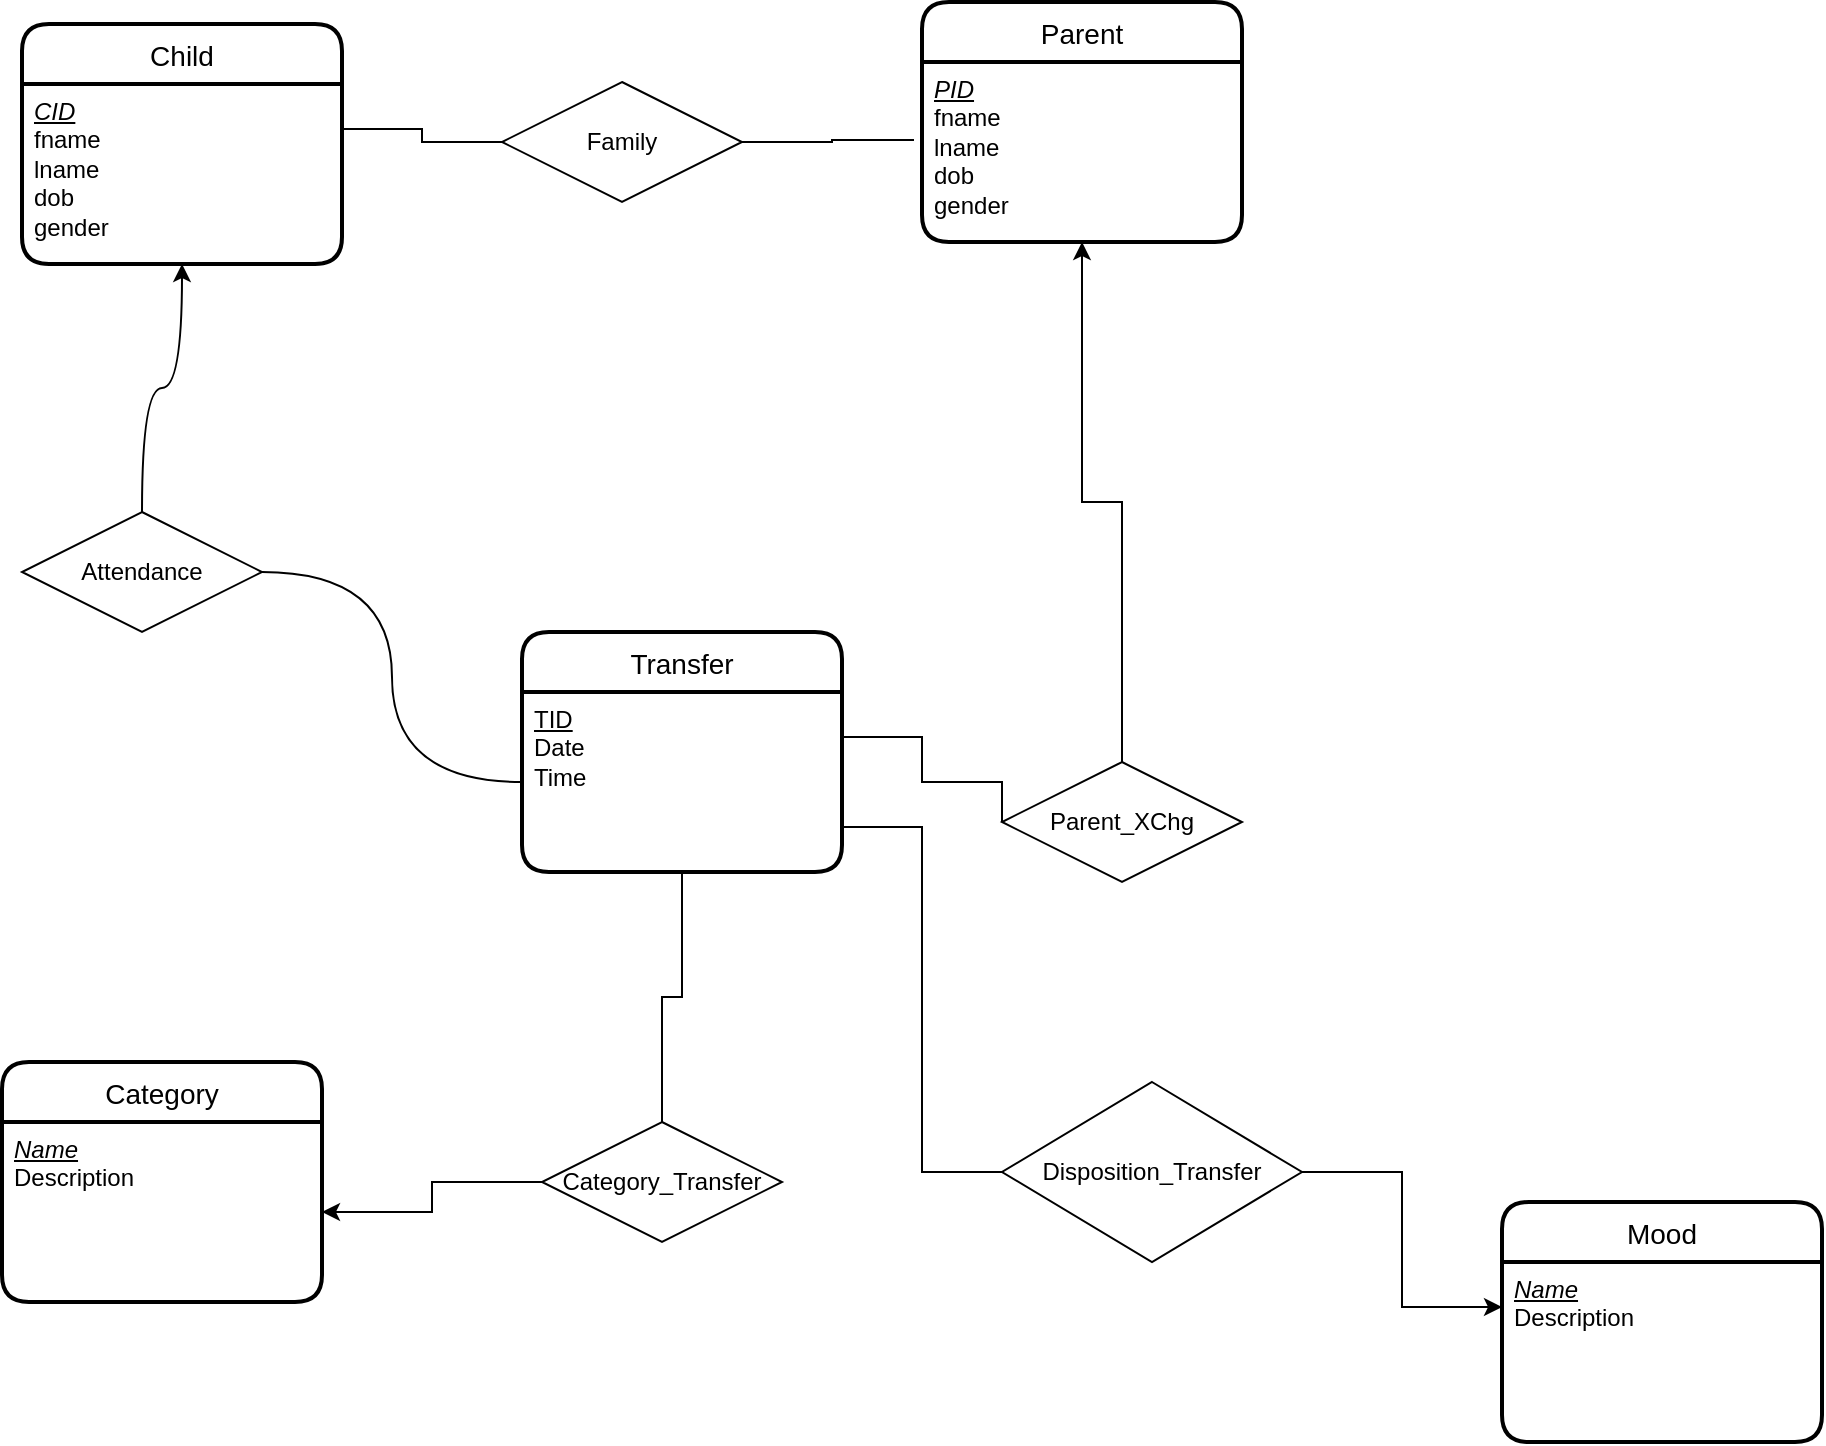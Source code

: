 <mxfile version="14.6.13" type="device"><diagram name="Page-1" id="e56a1550-8fbb-45ad-956c-1786394a9013"><mxGraphModel dx="1422" dy="822" grid="1" gridSize="10" guides="1" tooltips="1" connect="1" arrows="1" fold="1" page="1" pageScale="1" pageWidth="1100" pageHeight="850" background="none" math="0" shadow="0"><root><mxCell id="0"/><mxCell id="1" parent="0"/><mxCell id="1pBVELFFVk_Cc02W_LyA-74" value="Child" style="swimlane;childLayout=stackLayout;horizontal=1;startSize=30;horizontalStack=0;rounded=1;fontSize=14;fontStyle=0;strokeWidth=2;resizeParent=0;resizeLast=1;shadow=0;dashed=0;align=center;" parent="1" vertex="1"><mxGeometry x="70" y="121" width="160" height="120" as="geometry"/></mxCell><mxCell id="1pBVELFFVk_Cc02W_LyA-75" value="&lt;u&gt;&lt;i&gt;CID&lt;/i&gt;&lt;/u&gt;&lt;br&gt;fname&lt;br&gt;lname&lt;br&gt;dob&lt;br&gt;gender" style="align=left;strokeColor=none;fillColor=none;spacingLeft=4;fontSize=12;verticalAlign=top;resizable=0;rotatable=0;part=1;fontStyle=0;html=1;" parent="1pBVELFFVk_Cc02W_LyA-74" vertex="1"><mxGeometry y="30" width="160" height="90" as="geometry"/></mxCell><mxCell id="1pBVELFFVk_Cc02W_LyA-76" value="Parent" style="swimlane;childLayout=stackLayout;horizontal=1;startSize=30;horizontalStack=0;rounded=1;fontSize=14;fontStyle=0;strokeWidth=2;resizeParent=0;resizeLast=1;shadow=0;dashed=0;align=center;" parent="1" vertex="1"><mxGeometry x="520" y="110" width="160" height="120" as="geometry"/></mxCell><mxCell id="1pBVELFFVk_Cc02W_LyA-77" value="&lt;u&gt;&lt;i&gt;PID&lt;/i&gt;&lt;/u&gt;&lt;br&gt;fname&lt;br&gt;lname&lt;br&gt;dob&lt;br&gt;gender" style="align=left;strokeColor=none;fillColor=none;spacingLeft=4;fontSize=12;verticalAlign=top;resizable=0;rotatable=0;part=1;horizontal=1;html=1;" parent="1pBVELFFVk_Cc02W_LyA-76" vertex="1"><mxGeometry y="30" width="160" height="90" as="geometry"/></mxCell><mxCell id="1pBVELFFVk_Cc02W_LyA-79" style="edgeStyle=orthogonalEdgeStyle;rounded=0;orthogonalLoop=1;jettySize=auto;html=1;entryX=-0.025;entryY=0.433;entryDx=0;entryDy=0;entryPerimeter=0;endArrow=none;endFill=0;" parent="1" source="1pBVELFFVk_Cc02W_LyA-78" target="1pBVELFFVk_Cc02W_LyA-77" edge="1"><mxGeometry relative="1" as="geometry"><mxPoint x="440" y="200" as="targetPoint"/></mxGeometry></mxCell><mxCell id="1pBVELFFVk_Cc02W_LyA-80" style="edgeStyle=orthogonalEdgeStyle;rounded=0;orthogonalLoop=1;jettySize=auto;html=1;exitX=0;exitY=0.5;exitDx=0;exitDy=0;entryX=1;entryY=0.25;entryDx=0;entryDy=0;endArrow=none;endFill=0;" parent="1" source="1pBVELFFVk_Cc02W_LyA-78" target="1pBVELFFVk_Cc02W_LyA-75" edge="1"><mxGeometry relative="1" as="geometry"/></mxCell><mxCell id="1pBVELFFVk_Cc02W_LyA-78" value="Family" style="shape=rhombus;double=0;perimeter=rhombusPerimeter;whiteSpace=wrap;html=1;align=center;strokeWidth=1;" parent="1" vertex="1"><mxGeometry x="310" y="150" width="120" height="60" as="geometry"/></mxCell><mxCell id="1pBVELFFVk_Cc02W_LyA-88" value="" style="edgeStyle=orthogonalEdgeStyle;rounded=0;orthogonalLoop=1;jettySize=auto;html=1;endArrow=classic;endFill=1;" parent="1" source="1pBVELFFVk_Cc02W_LyA-86" target="1pBVELFFVk_Cc02W_LyA-77" edge="1"><mxGeometry relative="1" as="geometry"/></mxCell><mxCell id="1pBVELFFVk_Cc02W_LyA-89" style="edgeStyle=orthogonalEdgeStyle;rounded=0;orthogonalLoop=1;jettySize=auto;html=1;exitX=0;exitY=0.5;exitDx=0;exitDy=0;entryX=1;entryY=0.25;entryDx=0;entryDy=0;endArrow=none;endFill=0;" parent="1" source="1pBVELFFVk_Cc02W_LyA-86" target="qwFwdH_jEibGnzsKQoEH-23" edge="1"><mxGeometry relative="1" as="geometry"><mxPoint x="510" y="500" as="targetPoint"/><Array as="points"><mxPoint x="560" y="500"/><mxPoint x="520" y="500"/><mxPoint x="520" y="478"/></Array></mxGeometry></mxCell><mxCell id="1pBVELFFVk_Cc02W_LyA-86" value="Parent_XChg" style="shape=rhombus;double=0;perimeter=rhombusPerimeter;whiteSpace=wrap;html=1;align=center;strokeWidth=1;" parent="1" vertex="1"><mxGeometry x="560" y="490" width="120" height="60" as="geometry"/></mxCell><mxCell id="1pBVELFFVk_Cc02W_LyA-92" style="edgeStyle=orthogonalEdgeStyle;orthogonalLoop=1;jettySize=auto;html=1;endArrow=none;endFill=0;strokeColor=none;curved=1;entryX=0;entryY=0.5;entryDx=0;entryDy=0;" parent="1" source="1pBVELFFVk_Cc02W_LyA-91" edge="1"><mxGeometry relative="1" as="geometry"><mxPoint x="310" y="520" as="targetPoint"/><Array as="points"><mxPoint x="150" y="520"/></Array></mxGeometry></mxCell><mxCell id="1pBVELFFVk_Cc02W_LyA-93" style="edgeStyle=orthogonalEdgeStyle;curved=1;orthogonalLoop=1;jettySize=auto;html=1;entryX=0;entryY=0.5;entryDx=0;entryDy=0;endArrow=none;endFill=0;" parent="1" source="1pBVELFFVk_Cc02W_LyA-91" target="qwFwdH_jEibGnzsKQoEH-23" edge="1"><mxGeometry relative="1" as="geometry"><mxPoint x="300" y="500" as="targetPoint"/></mxGeometry></mxCell><mxCell id="1pBVELFFVk_Cc02W_LyA-94" style="edgeStyle=orthogonalEdgeStyle;curved=1;orthogonalLoop=1;jettySize=auto;html=1;exitX=0.5;exitY=0;exitDx=0;exitDy=0;entryX=0.5;entryY=1;entryDx=0;entryDy=0;endArrow=classic;endFill=1;" parent="1" source="1pBVELFFVk_Cc02W_LyA-91" target="1pBVELFFVk_Cc02W_LyA-75" edge="1"><mxGeometry relative="1" as="geometry"/></mxCell><mxCell id="1pBVELFFVk_Cc02W_LyA-91" value="Attendance" style="shape=rhombus;double=0;perimeter=rhombusPerimeter;whiteSpace=wrap;html=1;align=center;strokeWidth=1;" parent="1" vertex="1"><mxGeometry x="70" y="365" width="120" height="60" as="geometry"/></mxCell><mxCell id="8BoJ87twGaf7Rsv-Iqkg-1" value="Category" style="swimlane;childLayout=stackLayout;horizontal=1;startSize=30;horizontalStack=0;rounded=1;fontSize=14;fontStyle=0;strokeWidth=2;resizeParent=0;resizeLast=1;shadow=0;dashed=0;align=center;" parent="1" vertex="1"><mxGeometry x="60" y="640" width="160" height="120" as="geometry"/></mxCell><mxCell id="8BoJ87twGaf7Rsv-Iqkg-2" value="&lt;u&gt;&lt;i&gt;Name&lt;/i&gt;&lt;/u&gt;&lt;br&gt;Description" style="align=left;strokeColor=none;fillColor=none;spacingLeft=4;fontSize=12;verticalAlign=top;resizable=0;rotatable=0;part=1;fontStyle=0;html=1;" parent="8BoJ87twGaf7Rsv-Iqkg-1" vertex="1"><mxGeometry y="30" width="160" height="90" as="geometry"/></mxCell><mxCell id="8BoJ87twGaf7Rsv-Iqkg-5" style="edgeStyle=orthogonalEdgeStyle;rounded=0;orthogonalLoop=1;jettySize=auto;html=1;exitX=0.5;exitY=0;exitDx=0;exitDy=0;strokeWidth=1;endArrow=none;endFill=0;entryX=0.5;entryY=1;entryDx=0;entryDy=0;" parent="1" source="8BoJ87twGaf7Rsv-Iqkg-3" target="qwFwdH_jEibGnzsKQoEH-23" edge="1"><mxGeometry relative="1" as="geometry"><mxPoint x="410" y="676" as="sourcePoint"/><mxPoint x="405" y="570" as="targetPoint"/></mxGeometry></mxCell><mxCell id="8BoJ87twGaf7Rsv-Iqkg-57" style="edgeStyle=orthogonalEdgeStyle;rounded=0;orthogonalLoop=1;jettySize=auto;html=1;exitX=0;exitY=0.5;exitDx=0;exitDy=0;entryX=1;entryY=0.5;entryDx=0;entryDy=0;endArrow=classic;endFill=1;strokeWidth=1;" parent="1" source="8BoJ87twGaf7Rsv-Iqkg-3" target="8BoJ87twGaf7Rsv-Iqkg-2" edge="1"><mxGeometry relative="1" as="geometry"/></mxCell><mxCell id="8BoJ87twGaf7Rsv-Iqkg-3" value="Category_Transfer" style="shape=rhombus;double=0;perimeter=rhombusPerimeter;whiteSpace=wrap;html=1;align=center;strokeWidth=1;" parent="1" vertex="1"><mxGeometry x="330" y="670" width="120" height="60" as="geometry"/></mxCell><mxCell id="8BoJ87twGaf7Rsv-Iqkg-45" value="Mood" style="swimlane;childLayout=stackLayout;horizontal=1;startSize=30;horizontalStack=0;rounded=1;fontSize=14;fontStyle=0;strokeWidth=2;resizeParent=0;resizeLast=1;shadow=0;dashed=0;align=center;" parent="1" vertex="1"><mxGeometry x="810" y="710" width="160" height="120" as="geometry"/></mxCell><mxCell id="8BoJ87twGaf7Rsv-Iqkg-46" value="&lt;u&gt;&lt;i&gt;Name&lt;/i&gt;&lt;/u&gt;&lt;br&gt;Description" style="align=left;strokeColor=none;fillColor=none;spacingLeft=4;fontSize=12;verticalAlign=top;resizable=0;rotatable=0;part=1;fontStyle=0;html=1;" parent="8BoJ87twGaf7Rsv-Iqkg-45" vertex="1"><mxGeometry y="30" width="160" height="90" as="geometry"/></mxCell><mxCell id="8BoJ87twGaf7Rsv-Iqkg-50" style="edgeStyle=orthogonalEdgeStyle;rounded=0;orthogonalLoop=1;jettySize=auto;html=1;exitX=1;exitY=0.5;exitDx=0;exitDy=0;entryX=0;entryY=0.25;entryDx=0;entryDy=0;endArrow=classic;endFill=1;strokeWidth=1;" parent="1" source="8BoJ87twGaf7Rsv-Iqkg-48" target="8BoJ87twGaf7Rsv-Iqkg-46" edge="1"><mxGeometry relative="1" as="geometry"/></mxCell><mxCell id="8BoJ87twGaf7Rsv-Iqkg-48" value="Disposition_Transfer" style="shape=rhombus;double=0;perimeter=rhombusPerimeter;whiteSpace=wrap;html=1;align=center;strokeWidth=1;" parent="1" vertex="1"><mxGeometry x="560" y="650" width="150" height="90" as="geometry"/></mxCell><mxCell id="8BoJ87twGaf7Rsv-Iqkg-49" style="edgeStyle=orthogonalEdgeStyle;rounded=0;orthogonalLoop=1;jettySize=auto;html=1;exitX=1;exitY=0.75;exitDx=0;exitDy=0;entryX=0;entryY=0.5;entryDx=0;entryDy=0;endArrow=none;endFill=0;strokeWidth=1;" parent="1" source="qwFwdH_jEibGnzsKQoEH-23" target="8BoJ87twGaf7Rsv-Iqkg-48" edge="1"><mxGeometry relative="1" as="geometry"><mxPoint x="510" y="570" as="sourcePoint"/></mxGeometry></mxCell><mxCell id="qwFwdH_jEibGnzsKQoEH-22" value="Transfer" style="swimlane;childLayout=stackLayout;horizontal=1;startSize=30;horizontalStack=0;rounded=1;fontSize=14;fontStyle=0;strokeWidth=2;resizeParent=0;resizeLast=1;shadow=0;dashed=0;align=center;" vertex="1" parent="1"><mxGeometry x="320" y="425" width="160" height="120" as="geometry"/></mxCell><mxCell id="qwFwdH_jEibGnzsKQoEH-23" value="&lt;u&gt;TID&lt;/u&gt;&lt;br&gt;Date&lt;br&gt;Time" style="align=left;strokeColor=none;fillColor=none;spacingLeft=4;fontSize=12;verticalAlign=top;resizable=0;rotatable=0;part=1;html=1;" vertex="1" parent="qwFwdH_jEibGnzsKQoEH-22"><mxGeometry y="30" width="160" height="90" as="geometry"/></mxCell></root></mxGraphModel></diagram></mxfile>